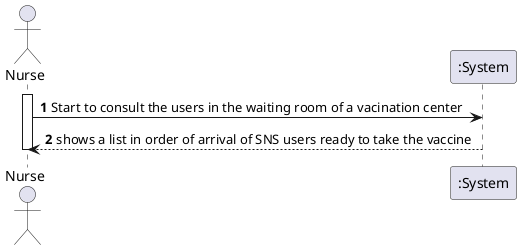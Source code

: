 @startuml
autonumber
actor "Nurse" as admin
activate admin
admin -> ":System" : Start to consult the users in the waiting room of a vacination center

":System" --> admin : shows a list in order of arrival of SNS users ready to take the vaccine
deactivate ":System"

deactivate admin
@enduml